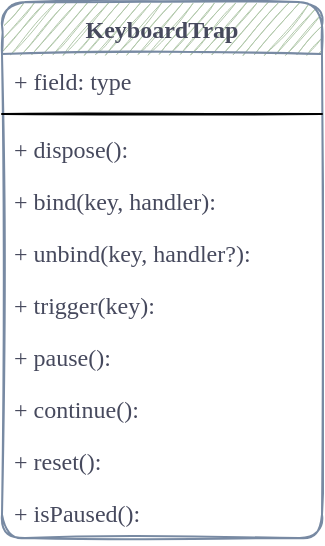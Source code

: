 <mxfile version="15.9.6" type="github"><diagram id="ji0PH94IFPn2RdvOK-jB" name="Page-1"><mxGraphModel dx="1426" dy="791" grid="1" gridSize="10" guides="1" tooltips="1" connect="1" arrows="1" fold="1" page="1" pageScale="1" pageWidth="827" pageHeight="1169" math="0" shadow="0"><root><object label="" id="0"><mxCell/></object><mxCell id="1" parent="0"/><mxCell id="-sw6fyfZ8wNrQcN1TuiZ-1" value="KeyboardTrap" style="swimlane;fontStyle=1;align=center;verticalAlign=top;childLayout=stackLayout;horizontal=1;startSize=26;horizontalStack=0;resizeParent=1;resizeParentMax=0;resizeLast=0;collapsible=1;marginBottom=0;rounded=1;sketch=1;fontFamily=Comic Sans MS;fontColor=#46495D;strokeColor=#788AA3;fillColor=#B2C9AB;" vertex="1" parent="1"><mxGeometry x="120" y="80" width="160" height="268" as="geometry"/></mxCell><mxCell id="-sw6fyfZ8wNrQcN1TuiZ-2" value="+ field: type" style="text;strokeColor=none;fillColor=none;align=left;verticalAlign=top;spacingLeft=4;spacingRight=4;overflow=hidden;rotatable=0;points=[[0,0.5],[1,0.5]];portConstraint=eastwest;rounded=1;sketch=1;fontFamily=Comic Sans MS;fontColor=#46495D;" vertex="1" parent="-sw6fyfZ8wNrQcN1TuiZ-1"><mxGeometry y="26" width="160" height="26" as="geometry"/></mxCell><mxCell id="-sw6fyfZ8wNrQcN1TuiZ-3" value="" style="line;strokeWidth=1;fillColor=none;align=left;verticalAlign=middle;spacingTop=-1;spacingLeft=3;spacingRight=3;rotatable=0;labelPosition=right;points=[];portConstraint=eastwest;rounded=1;sketch=1;fontFamily=Comic Sans MS;fontColor=#46495D;" vertex="1" parent="-sw6fyfZ8wNrQcN1TuiZ-1"><mxGeometry y="52" width="160" height="8" as="geometry"/></mxCell><mxCell id="-sw6fyfZ8wNrQcN1TuiZ-4" value="+ dispose():&#10;" style="text;strokeColor=none;fillColor=none;align=left;verticalAlign=top;spacingLeft=4;spacingRight=4;overflow=hidden;rotatable=0;points=[[0,0.5],[1,0.5]];portConstraint=eastwest;rounded=1;sketch=1;fontFamily=Comic Sans MS;fontColor=#46495D;" vertex="1" parent="-sw6fyfZ8wNrQcN1TuiZ-1"><mxGeometry y="60" width="160" height="26" as="geometry"/></mxCell><mxCell id="-sw6fyfZ8wNrQcN1TuiZ-5" value="+ bind(key, handler):&#10;" style="text;strokeColor=none;fillColor=none;align=left;verticalAlign=top;spacingLeft=4;spacingRight=4;overflow=hidden;rotatable=0;points=[[0,0.5],[1,0.5]];portConstraint=eastwest;rounded=1;sketch=1;fontFamily=Comic Sans MS;fontColor=#46495D;" vertex="1" parent="-sw6fyfZ8wNrQcN1TuiZ-1"><mxGeometry y="86" width="160" height="26" as="geometry"/></mxCell><mxCell id="-sw6fyfZ8wNrQcN1TuiZ-6" value="+ unbind(key, handler?):&#10;" style="text;strokeColor=none;fillColor=none;align=left;verticalAlign=top;spacingLeft=4;spacingRight=4;overflow=hidden;rotatable=0;points=[[0,0.5],[1,0.5]];portConstraint=eastwest;rounded=1;sketch=1;fontFamily=Comic Sans MS;fontColor=#46495D;" vertex="1" parent="-sw6fyfZ8wNrQcN1TuiZ-1"><mxGeometry y="112" width="160" height="26" as="geometry"/></mxCell><mxCell id="-sw6fyfZ8wNrQcN1TuiZ-7" value="+ trigger(key):&#10;" style="text;strokeColor=none;fillColor=none;align=left;verticalAlign=top;spacingLeft=4;spacingRight=4;overflow=hidden;rotatable=0;points=[[0,0.5],[1,0.5]];portConstraint=eastwest;rounded=1;sketch=1;fontFamily=Comic Sans MS;fontColor=#46495D;" vertex="1" parent="-sw6fyfZ8wNrQcN1TuiZ-1"><mxGeometry y="138" width="160" height="26" as="geometry"/></mxCell><mxCell id="-sw6fyfZ8wNrQcN1TuiZ-8" value="+ pause():&#10;" style="text;strokeColor=none;fillColor=none;align=left;verticalAlign=top;spacingLeft=4;spacingRight=4;overflow=hidden;rotatable=0;points=[[0,0.5],[1,0.5]];portConstraint=eastwest;rounded=1;sketch=1;fontFamily=Comic Sans MS;fontColor=#46495D;" vertex="1" parent="-sw6fyfZ8wNrQcN1TuiZ-1"><mxGeometry y="164" width="160" height="26" as="geometry"/></mxCell><mxCell id="-sw6fyfZ8wNrQcN1TuiZ-9" value="+ continue():&#10;" style="text;strokeColor=none;fillColor=none;align=left;verticalAlign=top;spacingLeft=4;spacingRight=4;overflow=hidden;rotatable=0;points=[[0,0.5],[1,0.5]];portConstraint=eastwest;rounded=1;sketch=1;fontFamily=Comic Sans MS;fontColor=#46495D;" vertex="1" parent="-sw6fyfZ8wNrQcN1TuiZ-1"><mxGeometry y="190" width="160" height="26" as="geometry"/></mxCell><mxCell id="-sw6fyfZ8wNrQcN1TuiZ-10" value="+ reset():&#10;" style="text;strokeColor=none;fillColor=none;align=left;verticalAlign=top;spacingLeft=4;spacingRight=4;overflow=hidden;rotatable=0;points=[[0,0.5],[1,0.5]];portConstraint=eastwest;rounded=1;sketch=1;fontFamily=Comic Sans MS;fontColor=#46495D;" vertex="1" parent="-sw6fyfZ8wNrQcN1TuiZ-1"><mxGeometry y="216" width="160" height="26" as="geometry"/></mxCell><mxCell id="-sw6fyfZ8wNrQcN1TuiZ-11" value="+ isPaused():&#10;" style="text;strokeColor=none;fillColor=none;align=left;verticalAlign=top;spacingLeft=4;spacingRight=4;overflow=hidden;rotatable=0;points=[[0,0.5],[1,0.5]];portConstraint=eastwest;rounded=1;sketch=1;fontFamily=Comic Sans MS;fontColor=#46495D;" vertex="1" parent="-sw6fyfZ8wNrQcN1TuiZ-1"><mxGeometry y="242" width="160" height="26" as="geometry"/></mxCell></root></mxGraphModel></diagram></mxfile>